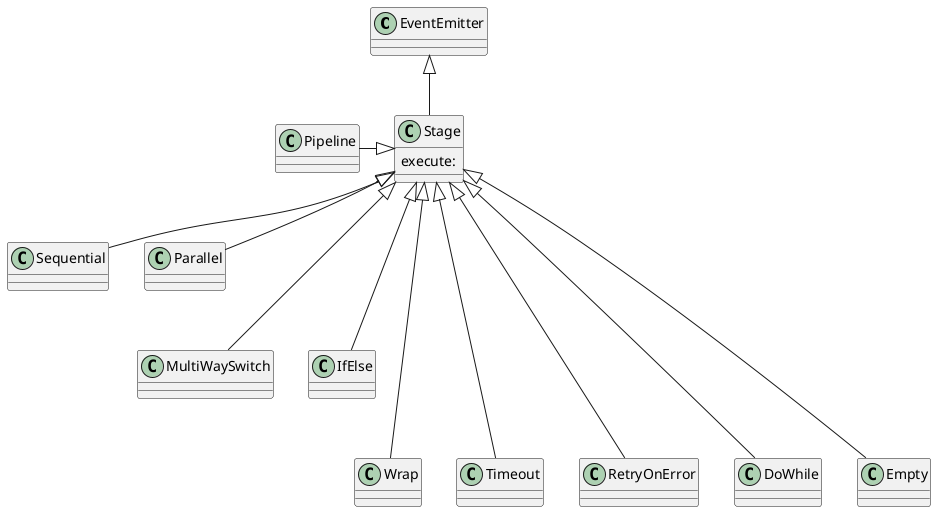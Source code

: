 @startuml

Class EventEmitter
Class Stage{
	execute:
}
Class Pipeline

Class Sequential
Class Parallel

Class MultiWaySwitch
Class IfElse

Class Wrap
Class Timeout
Class RetryOnError

Class DoWhile
Class Empty

Stage -up-|> EventEmitter
Pipeline -|> Stage

Sequential -up-|> Stage 
Parallel -up-|> Stage 

MultiWaySwitch --up-|> Stage 
IfElse --up-|> Stage 

Wrap ---up-|> Stage 
Timeout ---up-|> Stage 
RetryOnError ---up-|> Stage 

DoWhile ---up-|> Stage 
Empty ---up-|> Stage 

@enduml